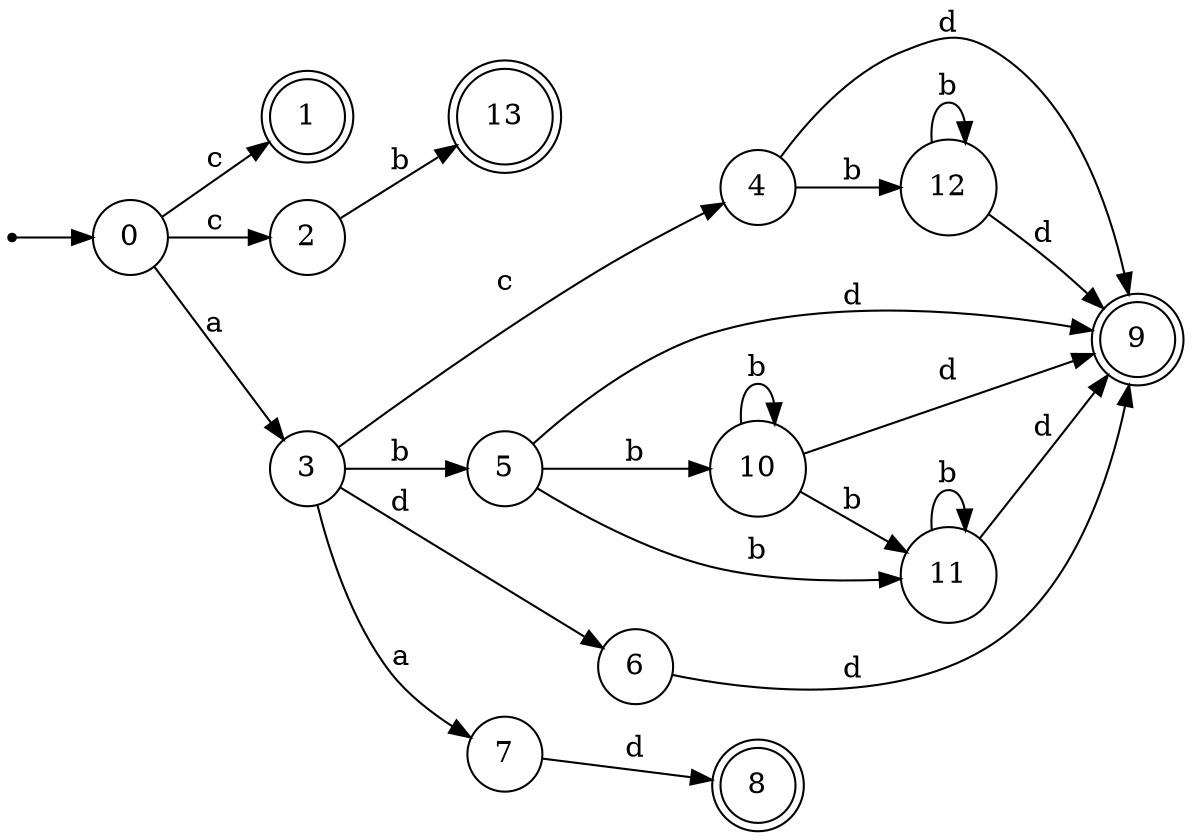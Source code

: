digraph finite_state_machine {
rankdir=LR;
size="20,20";
node [shape = point]; "dummy0"
node [shape = circle]; "0";
"dummy0" -> "0";
node [shape = doublecircle]; "1";node [shape = circle]; "2";
node [shape = circle]; "3";
node [shape = circle]; "4";
node [shape = circle]; "5";
node [shape = circle]; "6";
node [shape = circle]; "7";
node [shape = doublecircle]; "8";node [shape = doublecircle]; "9";node [shape = circle]; "10";
node [shape = circle]; "11";
node [shape = circle]; "12";
node [shape = doublecircle]; "13";"0" -> "1" [label = "c"];
 "0" -> "2" [label = "c"];
 "0" -> "3" [label = "a"];
 "3" -> "4" [label = "c"];
 "3" -> "5" [label = "b"];
 "3" -> "6" [label = "d"];
 "3" -> "7" [label = "a"];
 "7" -> "8" [label = "d"];
 "6" -> "9" [label = "d"];
 "5" -> "10" [label = "b"];
 "5" -> "11" [label = "b"];
 "5" -> "9" [label = "d"];
 "11" -> "11" [label = "b"];
 "11" -> "9" [label = "d"];
 "10" -> "10" [label = "b"];
 "10" -> "11" [label = "b"];
 "10" -> "9" [label = "d"];
 "4" -> "12" [label = "b"];
 "4" -> "9" [label = "d"];
 "12" -> "12" [label = "b"];
 "12" -> "9" [label = "d"];
 "2" -> "13" [label = "b"];
 }
